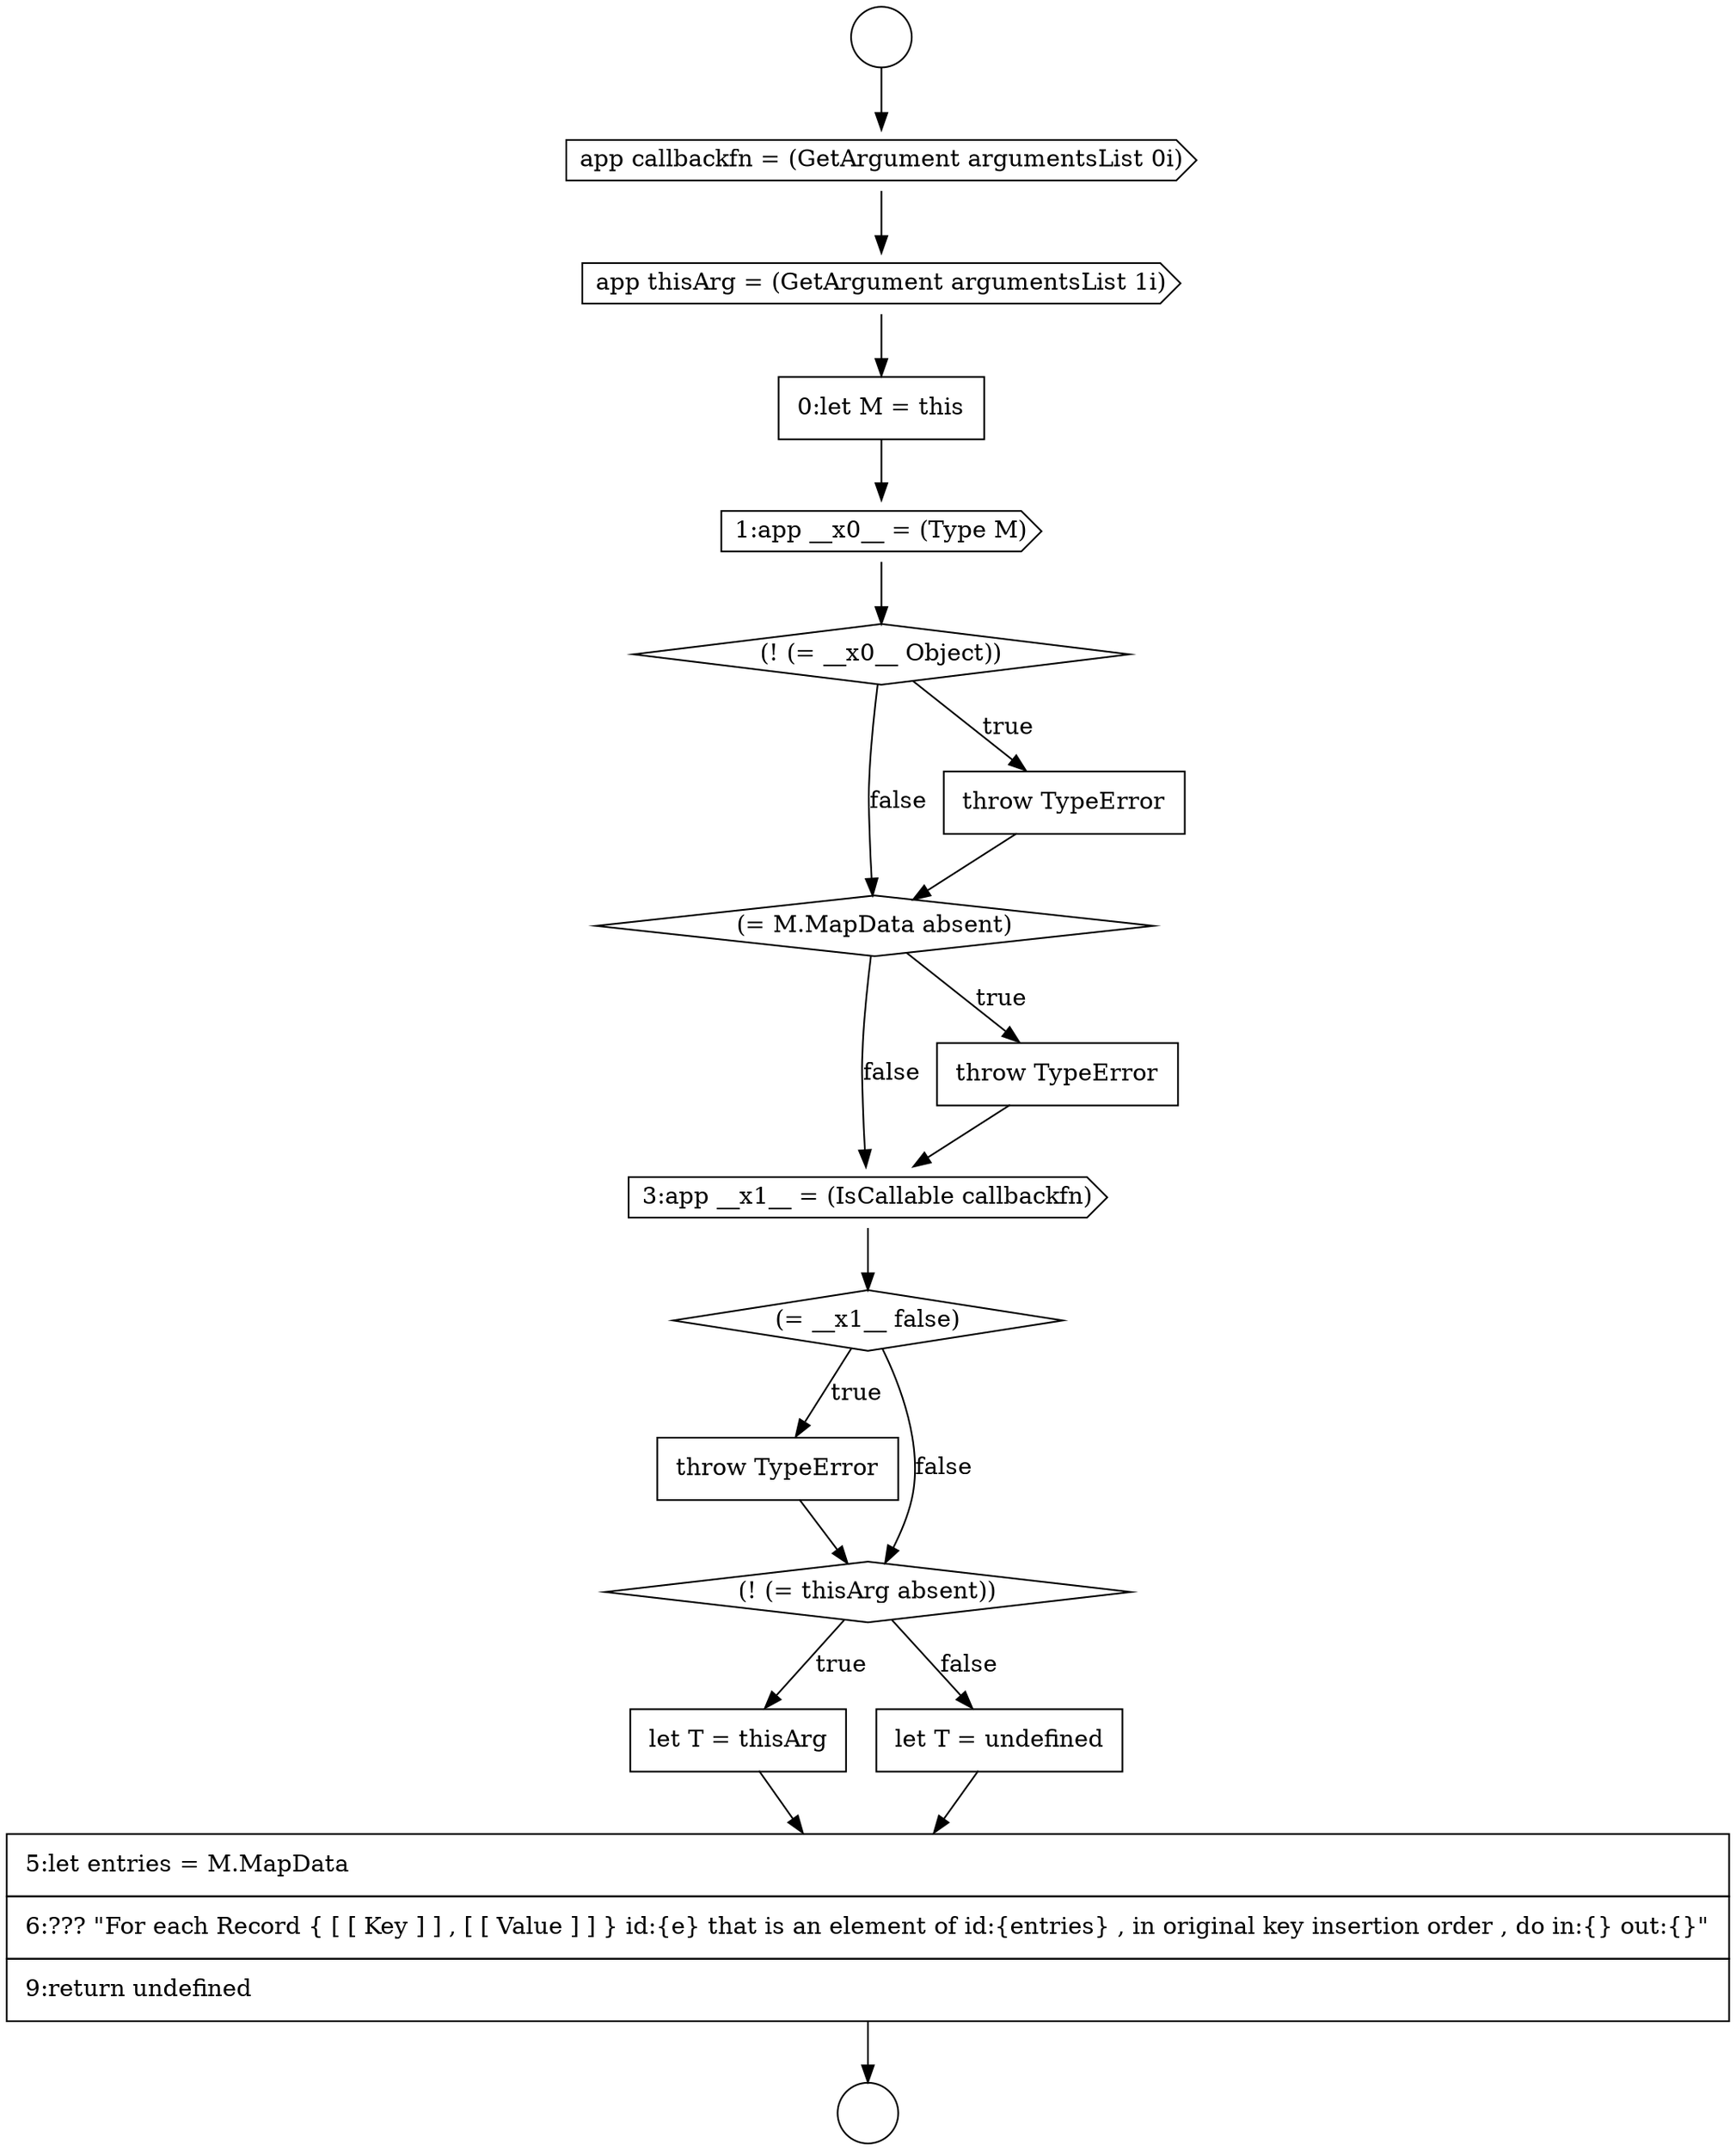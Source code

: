 digraph {
  node14895 [shape=none, margin=0, label=<<font color="black">
    <table border="0" cellborder="1" cellspacing="0" cellpadding="10">
      <tr><td align="left">throw TypeError</td></tr>
    </table>
  </font>> color="black" fillcolor="white" style=filled]
  node14893 [shape=cds, label=<<font color="black">3:app __x1__ = (IsCallable callbackfn)</font>> color="black" fillcolor="white" style=filled]
  node14897 [shape=none, margin=0, label=<<font color="black">
    <table border="0" cellborder="1" cellspacing="0" cellpadding="10">
      <tr><td align="left">let T = thisArg</td></tr>
    </table>
  </font>> color="black" fillcolor="white" style=filled]
  node14886 [shape=cds, label=<<font color="black">app thisArg = (GetArgument argumentsList 1i)</font>> color="black" fillcolor="white" style=filled]
  node14892 [shape=none, margin=0, label=<<font color="black">
    <table border="0" cellborder="1" cellspacing="0" cellpadding="10">
      <tr><td align="left">throw TypeError</td></tr>
    </table>
  </font>> color="black" fillcolor="white" style=filled]
  node14898 [shape=none, margin=0, label=<<font color="black">
    <table border="0" cellborder="1" cellspacing="0" cellpadding="10">
      <tr><td align="left">let T = undefined</td></tr>
    </table>
  </font>> color="black" fillcolor="white" style=filled]
  node14887 [shape=none, margin=0, label=<<font color="black">
    <table border="0" cellborder="1" cellspacing="0" cellpadding="10">
      <tr><td align="left">0:let M = this</td></tr>
    </table>
  </font>> color="black" fillcolor="white" style=filled]
  node14883 [shape=circle label=" " color="black" fillcolor="white" style=filled]
  node14896 [shape=diamond, label=<<font color="black">(! (= thisArg absent))</font>> color="black" fillcolor="white" style=filled]
  node14891 [shape=diamond, label=<<font color="black">(= M.MapData absent)</font>> color="black" fillcolor="white" style=filled]
  node14888 [shape=cds, label=<<font color="black">1:app __x0__ = (Type M)</font>> color="black" fillcolor="white" style=filled]
  node14885 [shape=cds, label=<<font color="black">app callbackfn = (GetArgument argumentsList 0i)</font>> color="black" fillcolor="white" style=filled]
  node14890 [shape=none, margin=0, label=<<font color="black">
    <table border="0" cellborder="1" cellspacing="0" cellpadding="10">
      <tr><td align="left">throw TypeError</td></tr>
    </table>
  </font>> color="black" fillcolor="white" style=filled]
  node14889 [shape=diamond, label=<<font color="black">(! (= __x0__ Object))</font>> color="black" fillcolor="white" style=filled]
  node14894 [shape=diamond, label=<<font color="black">(= __x1__ false)</font>> color="black" fillcolor="white" style=filled]
  node14899 [shape=none, margin=0, label=<<font color="black">
    <table border="0" cellborder="1" cellspacing="0" cellpadding="10">
      <tr><td align="left">5:let entries = M.MapData</td></tr>
      <tr><td align="left">6:??? &quot;For each Record { [ [ Key ] ] , [ [ Value ] ] } id:{e} that is an element of id:{entries} , in original key insertion order , do in:{} out:{}&quot;</td></tr>
      <tr><td align="left">9:return undefined</td></tr>
    </table>
  </font>> color="black" fillcolor="white" style=filled]
  node14884 [shape=circle label=" " color="black" fillcolor="white" style=filled]
  node14889 -> node14890 [label=<<font color="black">true</font>> color="black"]
  node14889 -> node14891 [label=<<font color="black">false</font>> color="black"]
  node14892 -> node14893 [ color="black"]
  node14899 -> node14884 [ color="black"]
  node14893 -> node14894 [ color="black"]
  node14894 -> node14895 [label=<<font color="black">true</font>> color="black"]
  node14894 -> node14896 [label=<<font color="black">false</font>> color="black"]
  node14885 -> node14886 [ color="black"]
  node14888 -> node14889 [ color="black"]
  node14895 -> node14896 [ color="black"]
  node14896 -> node14897 [label=<<font color="black">true</font>> color="black"]
  node14896 -> node14898 [label=<<font color="black">false</font>> color="black"]
  node14886 -> node14887 [ color="black"]
  node14897 -> node14899 [ color="black"]
  node14887 -> node14888 [ color="black"]
  node14890 -> node14891 [ color="black"]
  node14898 -> node14899 [ color="black"]
  node14883 -> node14885 [ color="black"]
  node14891 -> node14892 [label=<<font color="black">true</font>> color="black"]
  node14891 -> node14893 [label=<<font color="black">false</font>> color="black"]
}
